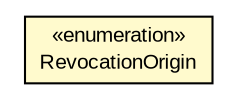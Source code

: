 #!/usr/local/bin/dot
#
# Class diagram 
# Generated by UMLGraph version R5_6-24-gf6e263 (http://www.umlgraph.org/)
#

digraph G {
	edge [fontname="arial",fontsize=10,labelfontname="arial",labelfontsize=10];
	node [fontname="arial",fontsize=10,shape=plaintext];
	nodesep=0.25;
	ranksep=0.5;
	// eu.europa.esig.dss.x509.RevocationOrigin
	c581556 [label=<<table title="eu.europa.esig.dss.x509.RevocationOrigin" border="0" cellborder="1" cellspacing="0" cellpadding="2" port="p" bgcolor="lemonChiffon" href="./RevocationOrigin.html">
		<tr><td><table border="0" cellspacing="0" cellpadding="1">
<tr><td align="center" balign="center"> &#171;enumeration&#187; </td></tr>
<tr><td align="center" balign="center"> RevocationOrigin </td></tr>
		</table></td></tr>
		</table>>, URL="./RevocationOrigin.html", fontname="arial", fontcolor="black", fontsize=10.0];
}

